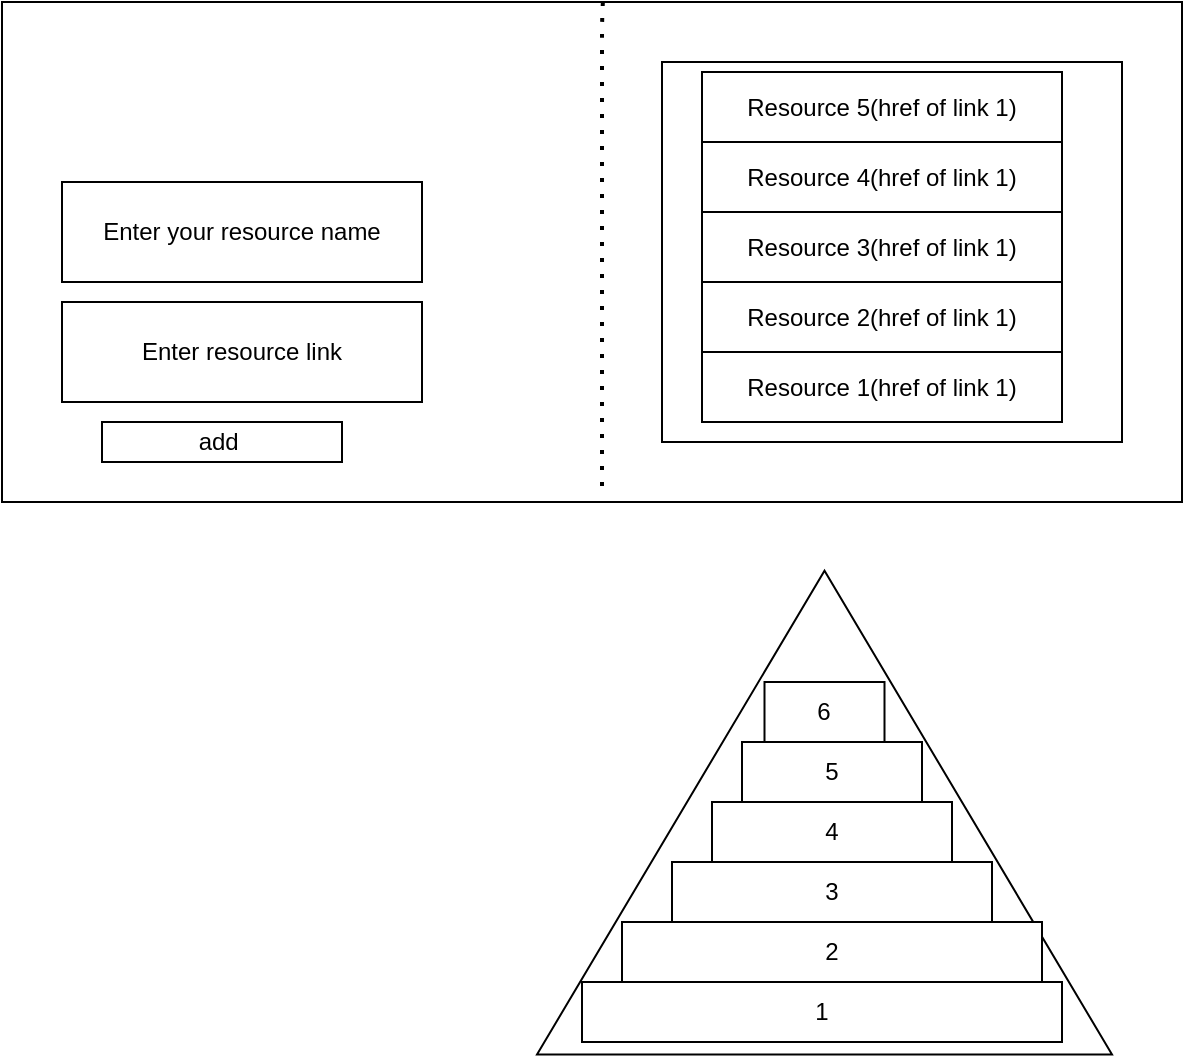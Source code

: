 <mxfile>
    <diagram id="Mt-eNmTIaz9Gyn3QCbyD" name="Page-1">
        <mxGraphModel dx="602" dy="313" grid="1" gridSize="10" guides="1" tooltips="1" connect="1" arrows="1" fold="1" page="1" pageScale="1" pageWidth="850" pageHeight="1100" math="0" shadow="0">
            <root>
                <mxCell id="0"/>
                <mxCell id="1" parent="0"/>
                <mxCell id="2" value="" style="rounded=0;whiteSpace=wrap;html=1;" parent="1" vertex="1">
                    <mxGeometry x="30" y="30" width="590" height="250" as="geometry"/>
                </mxCell>
                <mxCell id="3" value="Enter your resource name" style="rounded=0;whiteSpace=wrap;html=1;" parent="1" vertex="1">
                    <mxGeometry x="60" y="120" width="180" height="50" as="geometry"/>
                </mxCell>
                <mxCell id="4" value="Enter resource link" style="rounded=0;whiteSpace=wrap;html=1;" parent="1" vertex="1">
                    <mxGeometry x="60" y="180" width="180" height="50" as="geometry"/>
                </mxCell>
                <mxCell id="5" value="add&amp;nbsp;" style="rounded=0;whiteSpace=wrap;html=1;" parent="1" vertex="1">
                    <mxGeometry x="80" y="240" width="120" height="20" as="geometry"/>
                </mxCell>
                <mxCell id="6" value="" style="endArrow=none;dashed=1;html=1;dashPattern=1 3;strokeWidth=2;" parent="1" source="2" edge="1">
                    <mxGeometry width="50" height="50" relative="1" as="geometry">
                        <mxPoint x="300" y="190" as="sourcePoint"/>
                        <mxPoint x="330" y="150" as="targetPoint"/>
                        <Array as="points">
                            <mxPoint x="330" y="40"/>
                            <mxPoint x="330" y="280"/>
                        </Array>
                    </mxGeometry>
                </mxCell>
                <mxCell id="7" value="" style="rounded=0;whiteSpace=wrap;html=1;" parent="1" vertex="1">
                    <mxGeometry x="360" y="60" width="230" height="190" as="geometry"/>
                </mxCell>
                <mxCell id="8" value="Resource 1(href of link 1)" style="rounded=0;whiteSpace=wrap;html=1;" parent="1" vertex="1">
                    <mxGeometry x="380" y="205" width="180" height="35" as="geometry"/>
                </mxCell>
                <mxCell id="9" value="Resource 2(href of link 1)" style="rounded=0;whiteSpace=wrap;html=1;" parent="1" vertex="1">
                    <mxGeometry x="380" y="170" width="180" height="35" as="geometry"/>
                </mxCell>
                <mxCell id="10" value="Resource 3(href of link 1)" style="rounded=0;whiteSpace=wrap;html=1;" parent="1" vertex="1">
                    <mxGeometry x="380" y="135" width="180" height="35" as="geometry"/>
                </mxCell>
                <mxCell id="11" value="Resource 4(href of link 1)" style="rounded=0;whiteSpace=wrap;html=1;" parent="1" vertex="1">
                    <mxGeometry x="380" y="100" width="180" height="35" as="geometry"/>
                </mxCell>
                <mxCell id="12" value="Resource 5(href of link 1)" style="rounded=0;whiteSpace=wrap;html=1;" parent="1" vertex="1">
                    <mxGeometry x="380" y="65" width="180" height="35" as="geometry"/>
                </mxCell>
                <mxCell id="13" value="" style="triangle;whiteSpace=wrap;html=1;rotation=-90;" vertex="1" parent="1">
                    <mxGeometry x="320.32" y="291.57" width="241.87" height="287.5" as="geometry"/>
                </mxCell>
                <mxCell id="14" value="1" style="rounded=0;whiteSpace=wrap;html=1;" vertex="1" parent="1">
                    <mxGeometry x="320" y="520" width="240" height="30" as="geometry"/>
                </mxCell>
                <mxCell id="15" value="2" style="rounded=0;whiteSpace=wrap;html=1;" vertex="1" parent="1">
                    <mxGeometry x="340" y="490" width="210" height="30" as="geometry"/>
                </mxCell>
                <mxCell id="16" value="3" style="rounded=0;whiteSpace=wrap;html=1;" vertex="1" parent="1">
                    <mxGeometry x="365" y="460" width="160" height="30" as="geometry"/>
                </mxCell>
                <mxCell id="18" value="4" style="rounded=0;whiteSpace=wrap;html=1;" vertex="1" parent="1">
                    <mxGeometry x="385" y="430" width="120" height="30" as="geometry"/>
                </mxCell>
                <mxCell id="19" value="5" style="rounded=0;whiteSpace=wrap;html=1;" vertex="1" parent="1">
                    <mxGeometry x="400" y="400" width="90" height="30" as="geometry"/>
                </mxCell>
                <mxCell id="20" value="6" style="rounded=0;whiteSpace=wrap;html=1;" vertex="1" parent="1">
                    <mxGeometry x="411.25" y="370" width="60" height="30" as="geometry"/>
                </mxCell>
            </root>
        </mxGraphModel>
    </diagram>
</mxfile>